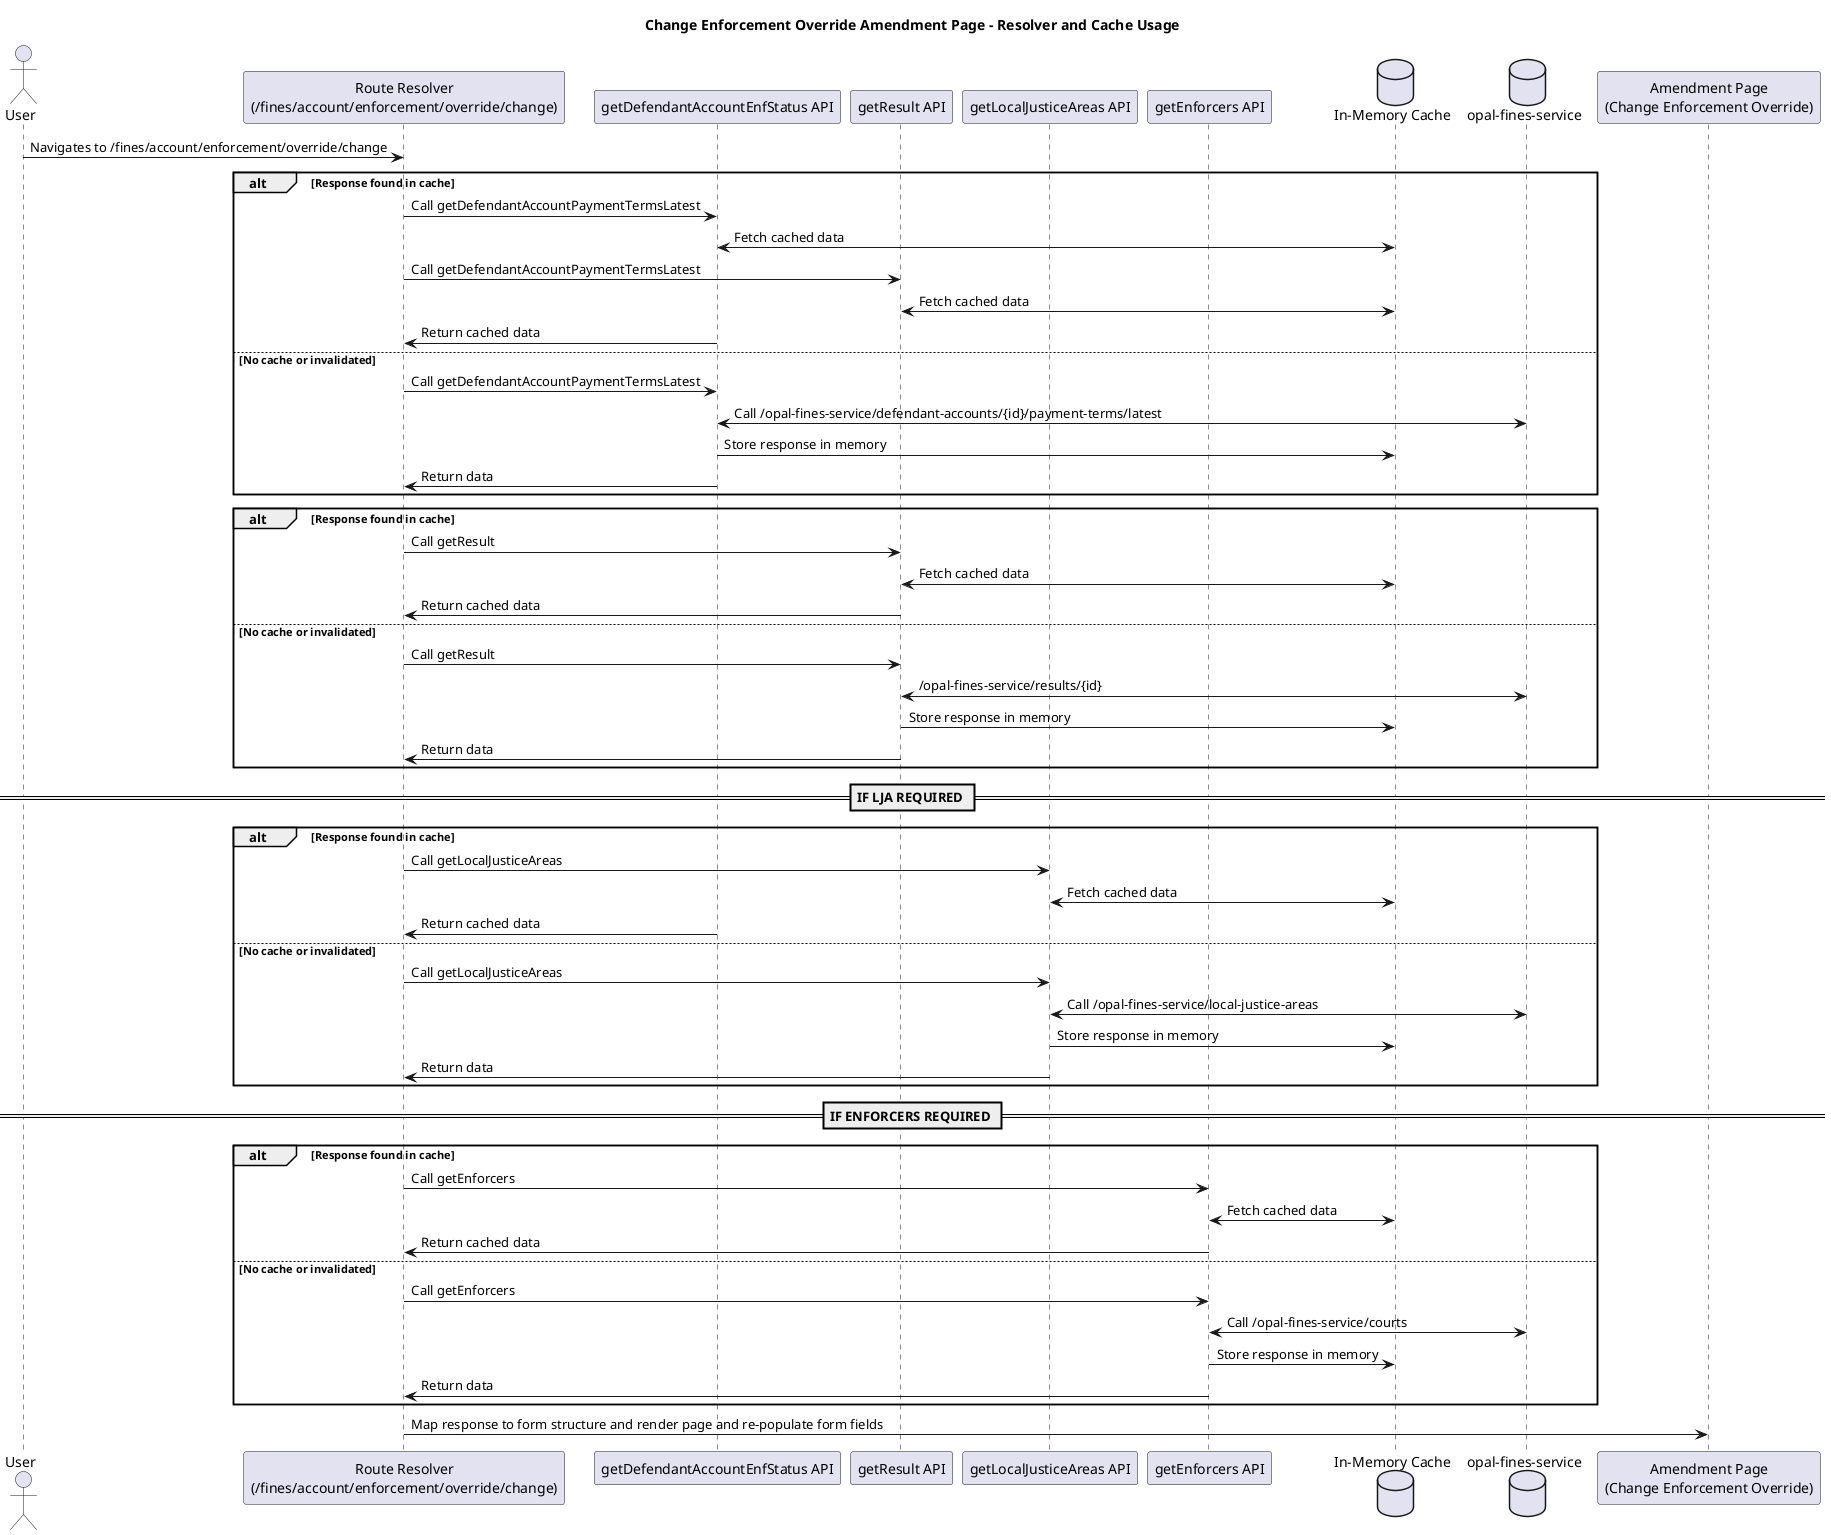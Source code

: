 @startuml
title Change Enforcement Override Amendment Page - Resolver and Cache Usage

actor User
participant "Route Resolver\n(/fines/account/enforcement/override/change)" as Resolver
participant "getDefendantAccountEnfStatus API" as API
participant "getResult API" as API2
participant "getLocalJusticeAreas API" as API3
participant "getEnforcers API" as API4
database "In-Memory Cache" as Cache
database "opal-fines-service" as Backend
participant "Amendment Page\n(Change Enforcement Override)" as Page

User -> Resolver : Navigates to /fines/account/enforcement/override/change

alt Response found in cache
    Resolver -> API : Call getDefendantAccountPaymentTermsLatest
    API <-> Cache : Fetch cached data
    Resolver -> API2 : Call getDefendantAccountPaymentTermsLatest
    API2 <-> Cache : Fetch cached data
    API -> Resolver : Return cached data
else No cache or invalidated
    Resolver -> API : Call getDefendantAccountPaymentTermsLatest
    API <-> Backend : Call /opal-fines-service/defendant-accounts/{id}/payment-terms/latest
    API -> Cache : Store response in memory
    API -> Resolver : Return data
end

alt Response found in cache
    Resolver -> API2 : Call getResult
    API2 <-> Cache : Fetch cached data
    API2 -> Resolver : Return cached data
else No cache or invalidated
    Resolver -> API2 : Call getResult
    API2 <-> Backend : /opal-fines-service/results/{id}
    API2 -> Cache : Store response in memory
    API2 -> Resolver : Return data
end

== IF LJA REQUIRED ==

alt Response found in cache
    Resolver -> API3 : Call getLocalJusticeAreas
    API3 <-> Cache : Fetch cached data
    API -> Resolver : Return cached data
else No cache or invalidated
    Resolver -> API3 : Call getLocalJusticeAreas
    API3 <-> Backend : Call /opal-fines-service/local-justice-areas 
    API3 -> Cache : Store response in memory
    API3 -> Resolver : Return data
end

== IF ENFORCERS REQUIRED ==

alt Response found in cache
    Resolver -> API4 : Call getEnforcers
    API4 <-> Cache : Fetch cached data
    API4 -> Resolver : Return cached data
else No cache or invalidated
    Resolver -> API4 : Call getEnforcers
    API4 <-> Backend : Call /opal-fines-service/courts 
    API4 -> Cache : Store response in memory
    API4 -> Resolver : Return data
end



Resolver -> Page : Map response to form structure and render page and re-populate form fields
@enduml